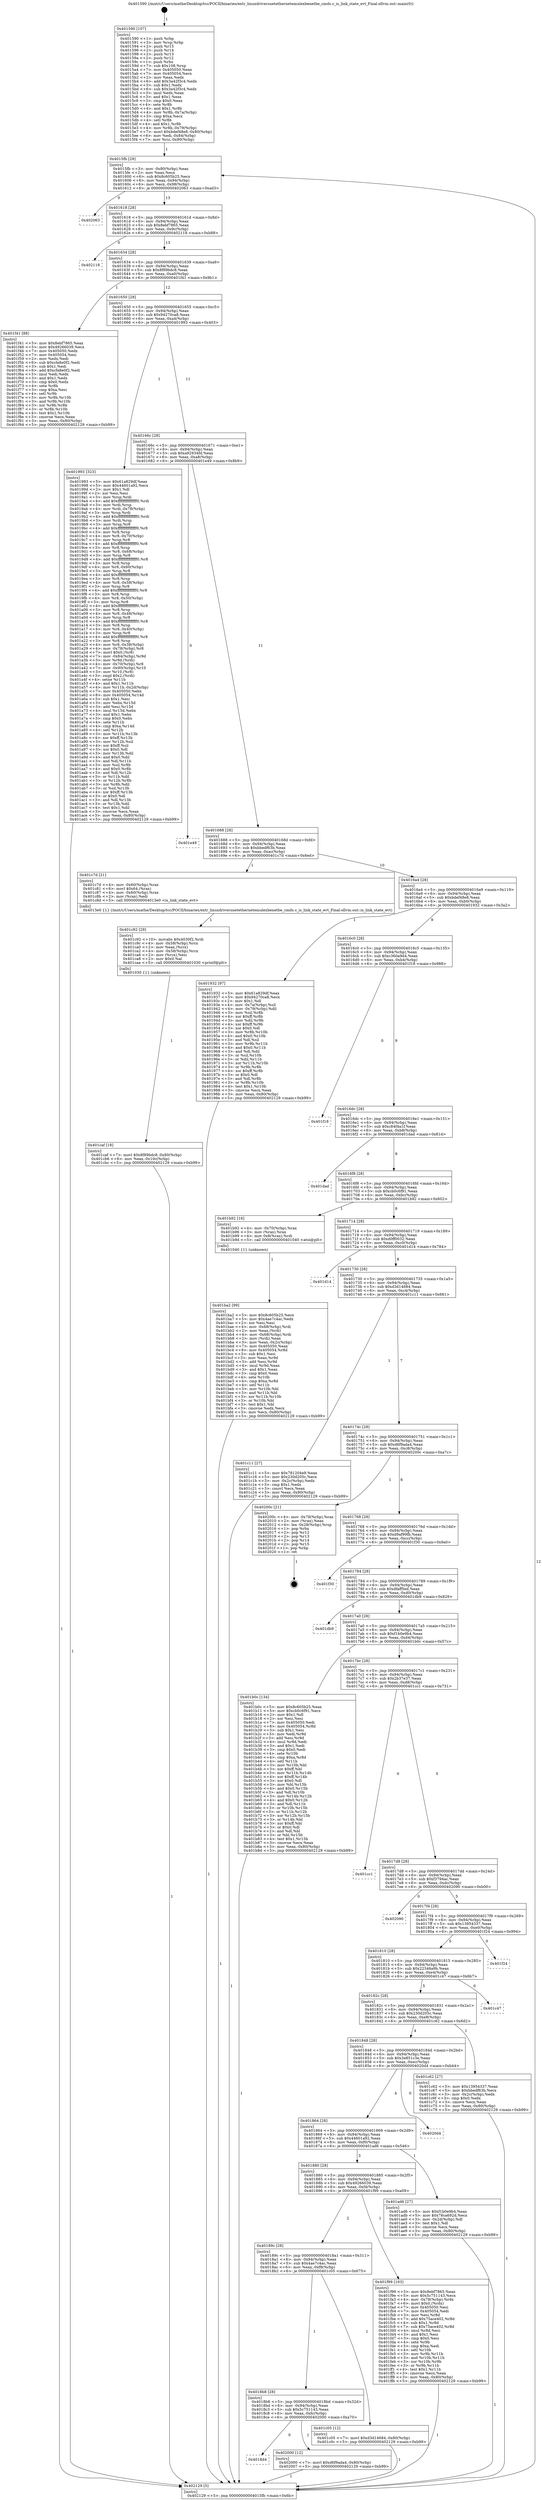 digraph "0x401590" {
  label = "0x401590 (/mnt/c/Users/mathe/Desktop/tcc/POCII/binaries/extr_linuxdriversnetethernetemulexbenetbe_cmds.c_is_link_state_evt_Final-ollvm.out::main(0))"
  labelloc = "t"
  node[shape=record]

  Entry [label="",width=0.3,height=0.3,shape=circle,fillcolor=black,style=filled]
  "0x4015fb" [label="{
     0x4015fb [29]\l
     | [instrs]\l
     &nbsp;&nbsp;0x4015fb \<+3\>: mov -0x80(%rbp),%eax\l
     &nbsp;&nbsp;0x4015fe \<+2\>: mov %eax,%ecx\l
     &nbsp;&nbsp;0x401600 \<+6\>: sub $0x8c605b25,%ecx\l
     &nbsp;&nbsp;0x401606 \<+6\>: mov %eax,-0x94(%rbp)\l
     &nbsp;&nbsp;0x40160c \<+6\>: mov %ecx,-0x98(%rbp)\l
     &nbsp;&nbsp;0x401612 \<+6\>: je 0000000000402063 \<main+0xad3\>\l
  }"]
  "0x402063" [label="{
     0x402063\l
  }", style=dashed]
  "0x401618" [label="{
     0x401618 [28]\l
     | [instrs]\l
     &nbsp;&nbsp;0x401618 \<+5\>: jmp 000000000040161d \<main+0x8d\>\l
     &nbsp;&nbsp;0x40161d \<+6\>: mov -0x94(%rbp),%eax\l
     &nbsp;&nbsp;0x401623 \<+5\>: sub $0x8ebf7865,%eax\l
     &nbsp;&nbsp;0x401628 \<+6\>: mov %eax,-0x9c(%rbp)\l
     &nbsp;&nbsp;0x40162e \<+6\>: je 0000000000402118 \<main+0xb88\>\l
  }"]
  Exit [label="",width=0.3,height=0.3,shape=circle,fillcolor=black,style=filled,peripheries=2]
  "0x402118" [label="{
     0x402118\l
  }", style=dashed]
  "0x401634" [label="{
     0x401634 [28]\l
     | [instrs]\l
     &nbsp;&nbsp;0x401634 \<+5\>: jmp 0000000000401639 \<main+0xa9\>\l
     &nbsp;&nbsp;0x401639 \<+6\>: mov -0x94(%rbp),%eax\l
     &nbsp;&nbsp;0x40163f \<+5\>: sub $0x8f89bdc8,%eax\l
     &nbsp;&nbsp;0x401644 \<+6\>: mov %eax,-0xa0(%rbp)\l
     &nbsp;&nbsp;0x40164a \<+6\>: je 0000000000401f41 \<main+0x9b1\>\l
  }"]
  "0x4018d4" [label="{
     0x4018d4\l
  }", style=dashed]
  "0x401f41" [label="{
     0x401f41 [88]\l
     | [instrs]\l
     &nbsp;&nbsp;0x401f41 \<+5\>: mov $0x8ebf7865,%eax\l
     &nbsp;&nbsp;0x401f46 \<+5\>: mov $0x49266039,%ecx\l
     &nbsp;&nbsp;0x401f4b \<+7\>: mov 0x405050,%edx\l
     &nbsp;&nbsp;0x401f52 \<+7\>: mov 0x405054,%esi\l
     &nbsp;&nbsp;0x401f59 \<+2\>: mov %edx,%edi\l
     &nbsp;&nbsp;0x401f5b \<+6\>: sub $0xcfa8e0f2,%edi\l
     &nbsp;&nbsp;0x401f61 \<+3\>: sub $0x1,%edi\l
     &nbsp;&nbsp;0x401f64 \<+6\>: add $0xcfa8e0f2,%edi\l
     &nbsp;&nbsp;0x401f6a \<+3\>: imul %edi,%edx\l
     &nbsp;&nbsp;0x401f6d \<+3\>: and $0x1,%edx\l
     &nbsp;&nbsp;0x401f70 \<+3\>: cmp $0x0,%edx\l
     &nbsp;&nbsp;0x401f73 \<+4\>: sete %r8b\l
     &nbsp;&nbsp;0x401f77 \<+3\>: cmp $0xa,%esi\l
     &nbsp;&nbsp;0x401f7a \<+4\>: setl %r9b\l
     &nbsp;&nbsp;0x401f7e \<+3\>: mov %r8b,%r10b\l
     &nbsp;&nbsp;0x401f81 \<+3\>: and %r9b,%r10b\l
     &nbsp;&nbsp;0x401f84 \<+3\>: xor %r9b,%r8b\l
     &nbsp;&nbsp;0x401f87 \<+3\>: or %r8b,%r10b\l
     &nbsp;&nbsp;0x401f8a \<+4\>: test $0x1,%r10b\l
     &nbsp;&nbsp;0x401f8e \<+3\>: cmovne %ecx,%eax\l
     &nbsp;&nbsp;0x401f91 \<+3\>: mov %eax,-0x80(%rbp)\l
     &nbsp;&nbsp;0x401f94 \<+5\>: jmp 0000000000402129 \<main+0xb99\>\l
  }"]
  "0x401650" [label="{
     0x401650 [28]\l
     | [instrs]\l
     &nbsp;&nbsp;0x401650 \<+5\>: jmp 0000000000401655 \<main+0xc5\>\l
     &nbsp;&nbsp;0x401655 \<+6\>: mov -0x94(%rbp),%eax\l
     &nbsp;&nbsp;0x40165b \<+5\>: sub $0x94270ca8,%eax\l
     &nbsp;&nbsp;0x401660 \<+6\>: mov %eax,-0xa4(%rbp)\l
     &nbsp;&nbsp;0x401666 \<+6\>: je 0000000000401993 \<main+0x403\>\l
  }"]
  "0x402000" [label="{
     0x402000 [12]\l
     | [instrs]\l
     &nbsp;&nbsp;0x402000 \<+7\>: movl $0xd6f9ada4,-0x80(%rbp)\l
     &nbsp;&nbsp;0x402007 \<+5\>: jmp 0000000000402129 \<main+0xb99\>\l
  }"]
  "0x401993" [label="{
     0x401993 [323]\l
     | [instrs]\l
     &nbsp;&nbsp;0x401993 \<+5\>: mov $0x61a829df,%eax\l
     &nbsp;&nbsp;0x401998 \<+5\>: mov $0x44601a92,%ecx\l
     &nbsp;&nbsp;0x40199d \<+2\>: mov $0x1,%dl\l
     &nbsp;&nbsp;0x40199f \<+2\>: xor %esi,%esi\l
     &nbsp;&nbsp;0x4019a1 \<+3\>: mov %rsp,%rdi\l
     &nbsp;&nbsp;0x4019a4 \<+4\>: add $0xfffffffffffffff0,%rdi\l
     &nbsp;&nbsp;0x4019a8 \<+3\>: mov %rdi,%rsp\l
     &nbsp;&nbsp;0x4019ab \<+4\>: mov %rdi,-0x78(%rbp)\l
     &nbsp;&nbsp;0x4019af \<+3\>: mov %rsp,%rdi\l
     &nbsp;&nbsp;0x4019b2 \<+4\>: add $0xfffffffffffffff0,%rdi\l
     &nbsp;&nbsp;0x4019b6 \<+3\>: mov %rdi,%rsp\l
     &nbsp;&nbsp;0x4019b9 \<+3\>: mov %rsp,%r8\l
     &nbsp;&nbsp;0x4019bc \<+4\>: add $0xfffffffffffffff0,%r8\l
     &nbsp;&nbsp;0x4019c0 \<+3\>: mov %r8,%rsp\l
     &nbsp;&nbsp;0x4019c3 \<+4\>: mov %r8,-0x70(%rbp)\l
     &nbsp;&nbsp;0x4019c7 \<+3\>: mov %rsp,%r8\l
     &nbsp;&nbsp;0x4019ca \<+4\>: add $0xfffffffffffffff0,%r8\l
     &nbsp;&nbsp;0x4019ce \<+3\>: mov %r8,%rsp\l
     &nbsp;&nbsp;0x4019d1 \<+4\>: mov %r8,-0x68(%rbp)\l
     &nbsp;&nbsp;0x4019d5 \<+3\>: mov %rsp,%r8\l
     &nbsp;&nbsp;0x4019d8 \<+4\>: add $0xfffffffffffffff0,%r8\l
     &nbsp;&nbsp;0x4019dc \<+3\>: mov %r8,%rsp\l
     &nbsp;&nbsp;0x4019df \<+4\>: mov %r8,-0x60(%rbp)\l
     &nbsp;&nbsp;0x4019e3 \<+3\>: mov %rsp,%r8\l
     &nbsp;&nbsp;0x4019e6 \<+4\>: add $0xfffffffffffffff0,%r8\l
     &nbsp;&nbsp;0x4019ea \<+3\>: mov %r8,%rsp\l
     &nbsp;&nbsp;0x4019ed \<+4\>: mov %r8,-0x58(%rbp)\l
     &nbsp;&nbsp;0x4019f1 \<+3\>: mov %rsp,%r8\l
     &nbsp;&nbsp;0x4019f4 \<+4\>: add $0xfffffffffffffff0,%r8\l
     &nbsp;&nbsp;0x4019f8 \<+3\>: mov %r8,%rsp\l
     &nbsp;&nbsp;0x4019fb \<+4\>: mov %r8,-0x50(%rbp)\l
     &nbsp;&nbsp;0x4019ff \<+3\>: mov %rsp,%r8\l
     &nbsp;&nbsp;0x401a02 \<+4\>: add $0xfffffffffffffff0,%r8\l
     &nbsp;&nbsp;0x401a06 \<+3\>: mov %r8,%rsp\l
     &nbsp;&nbsp;0x401a09 \<+4\>: mov %r8,-0x48(%rbp)\l
     &nbsp;&nbsp;0x401a0d \<+3\>: mov %rsp,%r8\l
     &nbsp;&nbsp;0x401a10 \<+4\>: add $0xfffffffffffffff0,%r8\l
     &nbsp;&nbsp;0x401a14 \<+3\>: mov %r8,%rsp\l
     &nbsp;&nbsp;0x401a17 \<+4\>: mov %r8,-0x40(%rbp)\l
     &nbsp;&nbsp;0x401a1b \<+3\>: mov %rsp,%r8\l
     &nbsp;&nbsp;0x401a1e \<+4\>: add $0xfffffffffffffff0,%r8\l
     &nbsp;&nbsp;0x401a22 \<+3\>: mov %r8,%rsp\l
     &nbsp;&nbsp;0x401a25 \<+4\>: mov %r8,-0x38(%rbp)\l
     &nbsp;&nbsp;0x401a29 \<+4\>: mov -0x78(%rbp),%r8\l
     &nbsp;&nbsp;0x401a2d \<+7\>: movl $0x0,(%r8)\l
     &nbsp;&nbsp;0x401a34 \<+7\>: mov -0x84(%rbp),%r9d\l
     &nbsp;&nbsp;0x401a3b \<+3\>: mov %r9d,(%rdi)\l
     &nbsp;&nbsp;0x401a3e \<+4\>: mov -0x70(%rbp),%r8\l
     &nbsp;&nbsp;0x401a42 \<+7\>: mov -0x90(%rbp),%r10\l
     &nbsp;&nbsp;0x401a49 \<+3\>: mov %r10,(%r8)\l
     &nbsp;&nbsp;0x401a4c \<+3\>: cmpl $0x2,(%rdi)\l
     &nbsp;&nbsp;0x401a4f \<+4\>: setne %r11b\l
     &nbsp;&nbsp;0x401a53 \<+4\>: and $0x1,%r11b\l
     &nbsp;&nbsp;0x401a57 \<+4\>: mov %r11b,-0x2d(%rbp)\l
     &nbsp;&nbsp;0x401a5b \<+7\>: mov 0x405050,%ebx\l
     &nbsp;&nbsp;0x401a62 \<+8\>: mov 0x405054,%r14d\l
     &nbsp;&nbsp;0x401a6a \<+3\>: sub $0x1,%esi\l
     &nbsp;&nbsp;0x401a6d \<+3\>: mov %ebx,%r15d\l
     &nbsp;&nbsp;0x401a70 \<+3\>: add %esi,%r15d\l
     &nbsp;&nbsp;0x401a73 \<+4\>: imul %r15d,%ebx\l
     &nbsp;&nbsp;0x401a77 \<+3\>: and $0x1,%ebx\l
     &nbsp;&nbsp;0x401a7a \<+3\>: cmp $0x0,%ebx\l
     &nbsp;&nbsp;0x401a7d \<+4\>: sete %r11b\l
     &nbsp;&nbsp;0x401a81 \<+4\>: cmp $0xa,%r14d\l
     &nbsp;&nbsp;0x401a85 \<+4\>: setl %r12b\l
     &nbsp;&nbsp;0x401a89 \<+3\>: mov %r11b,%r13b\l
     &nbsp;&nbsp;0x401a8c \<+4\>: xor $0xff,%r13b\l
     &nbsp;&nbsp;0x401a90 \<+3\>: mov %r12b,%sil\l
     &nbsp;&nbsp;0x401a93 \<+4\>: xor $0xff,%sil\l
     &nbsp;&nbsp;0x401a97 \<+3\>: xor $0x0,%dl\l
     &nbsp;&nbsp;0x401a9a \<+3\>: mov %r13b,%dil\l
     &nbsp;&nbsp;0x401a9d \<+4\>: and $0x0,%dil\l
     &nbsp;&nbsp;0x401aa1 \<+3\>: and %dl,%r11b\l
     &nbsp;&nbsp;0x401aa4 \<+3\>: mov %sil,%r8b\l
     &nbsp;&nbsp;0x401aa7 \<+4\>: and $0x0,%r8b\l
     &nbsp;&nbsp;0x401aab \<+3\>: and %dl,%r12b\l
     &nbsp;&nbsp;0x401aae \<+3\>: or %r11b,%dil\l
     &nbsp;&nbsp;0x401ab1 \<+3\>: or %r12b,%r8b\l
     &nbsp;&nbsp;0x401ab4 \<+3\>: xor %r8b,%dil\l
     &nbsp;&nbsp;0x401ab7 \<+3\>: or %sil,%r13b\l
     &nbsp;&nbsp;0x401aba \<+4\>: xor $0xff,%r13b\l
     &nbsp;&nbsp;0x401abe \<+3\>: or $0x0,%dl\l
     &nbsp;&nbsp;0x401ac1 \<+3\>: and %dl,%r13b\l
     &nbsp;&nbsp;0x401ac4 \<+3\>: or %r13b,%dil\l
     &nbsp;&nbsp;0x401ac7 \<+4\>: test $0x1,%dil\l
     &nbsp;&nbsp;0x401acb \<+3\>: cmovne %ecx,%eax\l
     &nbsp;&nbsp;0x401ace \<+3\>: mov %eax,-0x80(%rbp)\l
     &nbsp;&nbsp;0x401ad1 \<+5\>: jmp 0000000000402129 \<main+0xb99\>\l
  }"]
  "0x40166c" [label="{
     0x40166c [28]\l
     | [instrs]\l
     &nbsp;&nbsp;0x40166c \<+5\>: jmp 0000000000401671 \<main+0xe1\>\l
     &nbsp;&nbsp;0x401671 \<+6\>: mov -0x94(%rbp),%eax\l
     &nbsp;&nbsp;0x401677 \<+5\>: sub $0xa92934fd,%eax\l
     &nbsp;&nbsp;0x40167c \<+6\>: mov %eax,-0xa8(%rbp)\l
     &nbsp;&nbsp;0x401682 \<+6\>: je 0000000000401e49 \<main+0x8b9\>\l
  }"]
  "0x401caf" [label="{
     0x401caf [18]\l
     | [instrs]\l
     &nbsp;&nbsp;0x401caf \<+7\>: movl $0x8f89bdc8,-0x80(%rbp)\l
     &nbsp;&nbsp;0x401cb6 \<+6\>: mov %eax,-0x10c(%rbp)\l
     &nbsp;&nbsp;0x401cbc \<+5\>: jmp 0000000000402129 \<main+0xb99\>\l
  }"]
  "0x401e49" [label="{
     0x401e49\l
  }", style=dashed]
  "0x401688" [label="{
     0x401688 [28]\l
     | [instrs]\l
     &nbsp;&nbsp;0x401688 \<+5\>: jmp 000000000040168d \<main+0xfd\>\l
     &nbsp;&nbsp;0x40168d \<+6\>: mov -0x94(%rbp),%eax\l
     &nbsp;&nbsp;0x401693 \<+5\>: sub $0xbbedf63b,%eax\l
     &nbsp;&nbsp;0x401698 \<+6\>: mov %eax,-0xac(%rbp)\l
     &nbsp;&nbsp;0x40169e \<+6\>: je 0000000000401c7d \<main+0x6ed\>\l
  }"]
  "0x401c92" [label="{
     0x401c92 [29]\l
     | [instrs]\l
     &nbsp;&nbsp;0x401c92 \<+10\>: movabs $0x4030f2,%rdi\l
     &nbsp;&nbsp;0x401c9c \<+4\>: mov -0x58(%rbp),%rcx\l
     &nbsp;&nbsp;0x401ca0 \<+2\>: mov %eax,(%rcx)\l
     &nbsp;&nbsp;0x401ca2 \<+4\>: mov -0x58(%rbp),%rcx\l
     &nbsp;&nbsp;0x401ca6 \<+2\>: mov (%rcx),%esi\l
     &nbsp;&nbsp;0x401ca8 \<+2\>: mov $0x0,%al\l
     &nbsp;&nbsp;0x401caa \<+5\>: call 0000000000401030 \<printf@plt\>\l
     | [calls]\l
     &nbsp;&nbsp;0x401030 \{1\} (unknown)\l
  }"]
  "0x401c7d" [label="{
     0x401c7d [21]\l
     | [instrs]\l
     &nbsp;&nbsp;0x401c7d \<+4\>: mov -0x60(%rbp),%rax\l
     &nbsp;&nbsp;0x401c81 \<+6\>: movl $0x64,(%rax)\l
     &nbsp;&nbsp;0x401c87 \<+4\>: mov -0x60(%rbp),%rax\l
     &nbsp;&nbsp;0x401c8b \<+2\>: mov (%rax),%edi\l
     &nbsp;&nbsp;0x401c8d \<+5\>: call 00000000004013e0 \<is_link_state_evt\>\l
     | [calls]\l
     &nbsp;&nbsp;0x4013e0 \{1\} (/mnt/c/Users/mathe/Desktop/tcc/POCII/binaries/extr_linuxdriversnetethernetemulexbenetbe_cmds.c_is_link_state_evt_Final-ollvm.out::is_link_state_evt)\l
  }"]
  "0x4016a4" [label="{
     0x4016a4 [28]\l
     | [instrs]\l
     &nbsp;&nbsp;0x4016a4 \<+5\>: jmp 00000000004016a9 \<main+0x119\>\l
     &nbsp;&nbsp;0x4016a9 \<+6\>: mov -0x94(%rbp),%eax\l
     &nbsp;&nbsp;0x4016af \<+5\>: sub $0xbdef48e8,%eax\l
     &nbsp;&nbsp;0x4016b4 \<+6\>: mov %eax,-0xb0(%rbp)\l
     &nbsp;&nbsp;0x4016ba \<+6\>: je 0000000000401932 \<main+0x3a2\>\l
  }"]
  "0x4018b8" [label="{
     0x4018b8 [28]\l
     | [instrs]\l
     &nbsp;&nbsp;0x4018b8 \<+5\>: jmp 00000000004018bd \<main+0x32d\>\l
     &nbsp;&nbsp;0x4018bd \<+6\>: mov -0x94(%rbp),%eax\l
     &nbsp;&nbsp;0x4018c3 \<+5\>: sub $0x5c751143,%eax\l
     &nbsp;&nbsp;0x4018c8 \<+6\>: mov %eax,-0xfc(%rbp)\l
     &nbsp;&nbsp;0x4018ce \<+6\>: je 0000000000402000 \<main+0xa70\>\l
  }"]
  "0x401932" [label="{
     0x401932 [97]\l
     | [instrs]\l
     &nbsp;&nbsp;0x401932 \<+5\>: mov $0x61a829df,%eax\l
     &nbsp;&nbsp;0x401937 \<+5\>: mov $0x94270ca8,%ecx\l
     &nbsp;&nbsp;0x40193c \<+2\>: mov $0x1,%dl\l
     &nbsp;&nbsp;0x40193e \<+4\>: mov -0x7a(%rbp),%sil\l
     &nbsp;&nbsp;0x401942 \<+4\>: mov -0x79(%rbp),%dil\l
     &nbsp;&nbsp;0x401946 \<+3\>: mov %sil,%r8b\l
     &nbsp;&nbsp;0x401949 \<+4\>: xor $0xff,%r8b\l
     &nbsp;&nbsp;0x40194d \<+3\>: mov %dil,%r9b\l
     &nbsp;&nbsp;0x401950 \<+4\>: xor $0xff,%r9b\l
     &nbsp;&nbsp;0x401954 \<+3\>: xor $0x0,%dl\l
     &nbsp;&nbsp;0x401957 \<+3\>: mov %r8b,%r10b\l
     &nbsp;&nbsp;0x40195a \<+4\>: and $0x0,%r10b\l
     &nbsp;&nbsp;0x40195e \<+3\>: and %dl,%sil\l
     &nbsp;&nbsp;0x401961 \<+3\>: mov %r9b,%r11b\l
     &nbsp;&nbsp;0x401964 \<+4\>: and $0x0,%r11b\l
     &nbsp;&nbsp;0x401968 \<+3\>: and %dl,%dil\l
     &nbsp;&nbsp;0x40196b \<+3\>: or %sil,%r10b\l
     &nbsp;&nbsp;0x40196e \<+3\>: or %dil,%r11b\l
     &nbsp;&nbsp;0x401971 \<+3\>: xor %r11b,%r10b\l
     &nbsp;&nbsp;0x401974 \<+3\>: or %r9b,%r8b\l
     &nbsp;&nbsp;0x401977 \<+4\>: xor $0xff,%r8b\l
     &nbsp;&nbsp;0x40197b \<+3\>: or $0x0,%dl\l
     &nbsp;&nbsp;0x40197e \<+3\>: and %dl,%r8b\l
     &nbsp;&nbsp;0x401981 \<+3\>: or %r8b,%r10b\l
     &nbsp;&nbsp;0x401984 \<+4\>: test $0x1,%r10b\l
     &nbsp;&nbsp;0x401988 \<+3\>: cmovne %ecx,%eax\l
     &nbsp;&nbsp;0x40198b \<+3\>: mov %eax,-0x80(%rbp)\l
     &nbsp;&nbsp;0x40198e \<+5\>: jmp 0000000000402129 \<main+0xb99\>\l
  }"]
  "0x4016c0" [label="{
     0x4016c0 [28]\l
     | [instrs]\l
     &nbsp;&nbsp;0x4016c0 \<+5\>: jmp 00000000004016c5 \<main+0x135\>\l
     &nbsp;&nbsp;0x4016c5 \<+6\>: mov -0x94(%rbp),%eax\l
     &nbsp;&nbsp;0x4016cb \<+5\>: sub $0xc360a9d4,%eax\l
     &nbsp;&nbsp;0x4016d0 \<+6\>: mov %eax,-0xb4(%rbp)\l
     &nbsp;&nbsp;0x4016d6 \<+6\>: je 0000000000401f18 \<main+0x988\>\l
  }"]
  "0x402129" [label="{
     0x402129 [5]\l
     | [instrs]\l
     &nbsp;&nbsp;0x402129 \<+5\>: jmp 00000000004015fb \<main+0x6b\>\l
  }"]
  "0x401590" [label="{
     0x401590 [107]\l
     | [instrs]\l
     &nbsp;&nbsp;0x401590 \<+1\>: push %rbp\l
     &nbsp;&nbsp;0x401591 \<+3\>: mov %rsp,%rbp\l
     &nbsp;&nbsp;0x401594 \<+2\>: push %r15\l
     &nbsp;&nbsp;0x401596 \<+2\>: push %r14\l
     &nbsp;&nbsp;0x401598 \<+2\>: push %r13\l
     &nbsp;&nbsp;0x40159a \<+2\>: push %r12\l
     &nbsp;&nbsp;0x40159c \<+1\>: push %rbx\l
     &nbsp;&nbsp;0x40159d \<+7\>: sub $0x108,%rsp\l
     &nbsp;&nbsp;0x4015a4 \<+7\>: mov 0x405050,%eax\l
     &nbsp;&nbsp;0x4015ab \<+7\>: mov 0x405054,%ecx\l
     &nbsp;&nbsp;0x4015b2 \<+2\>: mov %eax,%edx\l
     &nbsp;&nbsp;0x4015b4 \<+6\>: add $0x3a42f3c4,%edx\l
     &nbsp;&nbsp;0x4015ba \<+3\>: sub $0x1,%edx\l
     &nbsp;&nbsp;0x4015bd \<+6\>: sub $0x3a42f3c4,%edx\l
     &nbsp;&nbsp;0x4015c3 \<+3\>: imul %edx,%eax\l
     &nbsp;&nbsp;0x4015c6 \<+3\>: and $0x1,%eax\l
     &nbsp;&nbsp;0x4015c9 \<+3\>: cmp $0x0,%eax\l
     &nbsp;&nbsp;0x4015cc \<+4\>: sete %r8b\l
     &nbsp;&nbsp;0x4015d0 \<+4\>: and $0x1,%r8b\l
     &nbsp;&nbsp;0x4015d4 \<+4\>: mov %r8b,-0x7a(%rbp)\l
     &nbsp;&nbsp;0x4015d8 \<+3\>: cmp $0xa,%ecx\l
     &nbsp;&nbsp;0x4015db \<+4\>: setl %r8b\l
     &nbsp;&nbsp;0x4015df \<+4\>: and $0x1,%r8b\l
     &nbsp;&nbsp;0x4015e3 \<+4\>: mov %r8b,-0x79(%rbp)\l
     &nbsp;&nbsp;0x4015e7 \<+7\>: movl $0xbdef48e8,-0x80(%rbp)\l
     &nbsp;&nbsp;0x4015ee \<+6\>: mov %edi,-0x84(%rbp)\l
     &nbsp;&nbsp;0x4015f4 \<+7\>: mov %rsi,-0x90(%rbp)\l
  }"]
  "0x401c05" [label="{
     0x401c05 [12]\l
     | [instrs]\l
     &nbsp;&nbsp;0x401c05 \<+7\>: movl $0xd3d14684,-0x80(%rbp)\l
     &nbsp;&nbsp;0x401c0c \<+5\>: jmp 0000000000402129 \<main+0xb99\>\l
  }"]
  "0x40189c" [label="{
     0x40189c [28]\l
     | [instrs]\l
     &nbsp;&nbsp;0x40189c \<+5\>: jmp 00000000004018a1 \<main+0x311\>\l
     &nbsp;&nbsp;0x4018a1 \<+6\>: mov -0x94(%rbp),%eax\l
     &nbsp;&nbsp;0x4018a7 \<+5\>: sub $0x4ae7c4ac,%eax\l
     &nbsp;&nbsp;0x4018ac \<+6\>: mov %eax,-0xf8(%rbp)\l
     &nbsp;&nbsp;0x4018b2 \<+6\>: je 0000000000401c05 \<main+0x675\>\l
  }"]
  "0x401f18" [label="{
     0x401f18\l
  }", style=dashed]
  "0x4016dc" [label="{
     0x4016dc [28]\l
     | [instrs]\l
     &nbsp;&nbsp;0x4016dc \<+5\>: jmp 00000000004016e1 \<main+0x151\>\l
     &nbsp;&nbsp;0x4016e1 \<+6\>: mov -0x94(%rbp),%eax\l
     &nbsp;&nbsp;0x4016e7 \<+5\>: sub $0xc84f4a1f,%eax\l
     &nbsp;&nbsp;0x4016ec \<+6\>: mov %eax,-0xb8(%rbp)\l
     &nbsp;&nbsp;0x4016f2 \<+6\>: je 0000000000401dad \<main+0x81d\>\l
  }"]
  "0x401f99" [label="{
     0x401f99 [103]\l
     | [instrs]\l
     &nbsp;&nbsp;0x401f99 \<+5\>: mov $0x8ebf7865,%eax\l
     &nbsp;&nbsp;0x401f9e \<+5\>: mov $0x5c751143,%ecx\l
     &nbsp;&nbsp;0x401fa3 \<+4\>: mov -0x78(%rbp),%rdx\l
     &nbsp;&nbsp;0x401fa7 \<+6\>: movl $0x0,(%rdx)\l
     &nbsp;&nbsp;0x401fad \<+7\>: mov 0x405050,%esi\l
     &nbsp;&nbsp;0x401fb4 \<+7\>: mov 0x405054,%edi\l
     &nbsp;&nbsp;0x401fbb \<+3\>: mov %esi,%r8d\l
     &nbsp;&nbsp;0x401fbe \<+7\>: add $0x75ace402,%r8d\l
     &nbsp;&nbsp;0x401fc5 \<+4\>: sub $0x1,%r8d\l
     &nbsp;&nbsp;0x401fc9 \<+7\>: sub $0x75ace402,%r8d\l
     &nbsp;&nbsp;0x401fd0 \<+4\>: imul %r8d,%esi\l
     &nbsp;&nbsp;0x401fd4 \<+3\>: and $0x1,%esi\l
     &nbsp;&nbsp;0x401fd7 \<+3\>: cmp $0x0,%esi\l
     &nbsp;&nbsp;0x401fda \<+4\>: sete %r9b\l
     &nbsp;&nbsp;0x401fde \<+3\>: cmp $0xa,%edi\l
     &nbsp;&nbsp;0x401fe1 \<+4\>: setl %r10b\l
     &nbsp;&nbsp;0x401fe5 \<+3\>: mov %r9b,%r11b\l
     &nbsp;&nbsp;0x401fe8 \<+3\>: and %r10b,%r11b\l
     &nbsp;&nbsp;0x401feb \<+3\>: xor %r10b,%r9b\l
     &nbsp;&nbsp;0x401fee \<+3\>: or %r9b,%r11b\l
     &nbsp;&nbsp;0x401ff1 \<+4\>: test $0x1,%r11b\l
     &nbsp;&nbsp;0x401ff5 \<+3\>: cmovne %ecx,%eax\l
     &nbsp;&nbsp;0x401ff8 \<+3\>: mov %eax,-0x80(%rbp)\l
     &nbsp;&nbsp;0x401ffb \<+5\>: jmp 0000000000402129 \<main+0xb99\>\l
  }"]
  "0x401dad" [label="{
     0x401dad\l
  }", style=dashed]
  "0x4016f8" [label="{
     0x4016f8 [28]\l
     | [instrs]\l
     &nbsp;&nbsp;0x4016f8 \<+5\>: jmp 00000000004016fd \<main+0x16d\>\l
     &nbsp;&nbsp;0x4016fd \<+6\>: mov -0x94(%rbp),%eax\l
     &nbsp;&nbsp;0x401703 \<+5\>: sub $0xcb0c6f91,%eax\l
     &nbsp;&nbsp;0x401708 \<+6\>: mov %eax,-0xbc(%rbp)\l
     &nbsp;&nbsp;0x40170e \<+6\>: je 0000000000401b92 \<main+0x602\>\l
  }"]
  "0x401ba2" [label="{
     0x401ba2 [99]\l
     | [instrs]\l
     &nbsp;&nbsp;0x401ba2 \<+5\>: mov $0x8c605b25,%ecx\l
     &nbsp;&nbsp;0x401ba7 \<+5\>: mov $0x4ae7c4ac,%edx\l
     &nbsp;&nbsp;0x401bac \<+2\>: xor %esi,%esi\l
     &nbsp;&nbsp;0x401bae \<+4\>: mov -0x68(%rbp),%rdi\l
     &nbsp;&nbsp;0x401bb2 \<+2\>: mov %eax,(%rdi)\l
     &nbsp;&nbsp;0x401bb4 \<+4\>: mov -0x68(%rbp),%rdi\l
     &nbsp;&nbsp;0x401bb8 \<+2\>: mov (%rdi),%eax\l
     &nbsp;&nbsp;0x401bba \<+3\>: mov %eax,-0x2c(%rbp)\l
     &nbsp;&nbsp;0x401bbd \<+7\>: mov 0x405050,%eax\l
     &nbsp;&nbsp;0x401bc4 \<+8\>: mov 0x405054,%r8d\l
     &nbsp;&nbsp;0x401bcc \<+3\>: sub $0x1,%esi\l
     &nbsp;&nbsp;0x401bcf \<+3\>: mov %eax,%r9d\l
     &nbsp;&nbsp;0x401bd2 \<+3\>: add %esi,%r9d\l
     &nbsp;&nbsp;0x401bd5 \<+4\>: imul %r9d,%eax\l
     &nbsp;&nbsp;0x401bd9 \<+3\>: and $0x1,%eax\l
     &nbsp;&nbsp;0x401bdc \<+3\>: cmp $0x0,%eax\l
     &nbsp;&nbsp;0x401bdf \<+4\>: sete %r10b\l
     &nbsp;&nbsp;0x401be3 \<+4\>: cmp $0xa,%r8d\l
     &nbsp;&nbsp;0x401be7 \<+4\>: setl %r11b\l
     &nbsp;&nbsp;0x401beb \<+3\>: mov %r10b,%bl\l
     &nbsp;&nbsp;0x401bee \<+3\>: and %r11b,%bl\l
     &nbsp;&nbsp;0x401bf1 \<+3\>: xor %r11b,%r10b\l
     &nbsp;&nbsp;0x401bf4 \<+3\>: or %r10b,%bl\l
     &nbsp;&nbsp;0x401bf7 \<+3\>: test $0x1,%bl\l
     &nbsp;&nbsp;0x401bfa \<+3\>: cmovne %edx,%ecx\l
     &nbsp;&nbsp;0x401bfd \<+3\>: mov %ecx,-0x80(%rbp)\l
     &nbsp;&nbsp;0x401c00 \<+5\>: jmp 0000000000402129 \<main+0xb99\>\l
  }"]
  "0x401b92" [label="{
     0x401b92 [16]\l
     | [instrs]\l
     &nbsp;&nbsp;0x401b92 \<+4\>: mov -0x70(%rbp),%rax\l
     &nbsp;&nbsp;0x401b96 \<+3\>: mov (%rax),%rax\l
     &nbsp;&nbsp;0x401b99 \<+4\>: mov 0x8(%rax),%rdi\l
     &nbsp;&nbsp;0x401b9d \<+5\>: call 0000000000401040 \<atoi@plt\>\l
     | [calls]\l
     &nbsp;&nbsp;0x401040 \{1\} (unknown)\l
  }"]
  "0x401714" [label="{
     0x401714 [28]\l
     | [instrs]\l
     &nbsp;&nbsp;0x401714 \<+5\>: jmp 0000000000401719 \<main+0x189\>\l
     &nbsp;&nbsp;0x401719 \<+6\>: mov -0x94(%rbp),%eax\l
     &nbsp;&nbsp;0x40171f \<+5\>: sub $0xd0ff0032,%eax\l
     &nbsp;&nbsp;0x401724 \<+6\>: mov %eax,-0xc0(%rbp)\l
     &nbsp;&nbsp;0x40172a \<+6\>: je 0000000000401d14 \<main+0x784\>\l
  }"]
  "0x401880" [label="{
     0x401880 [28]\l
     | [instrs]\l
     &nbsp;&nbsp;0x401880 \<+5\>: jmp 0000000000401885 \<main+0x2f5\>\l
     &nbsp;&nbsp;0x401885 \<+6\>: mov -0x94(%rbp),%eax\l
     &nbsp;&nbsp;0x40188b \<+5\>: sub $0x49266039,%eax\l
     &nbsp;&nbsp;0x401890 \<+6\>: mov %eax,-0xf4(%rbp)\l
     &nbsp;&nbsp;0x401896 \<+6\>: je 0000000000401f99 \<main+0xa09\>\l
  }"]
  "0x401d14" [label="{
     0x401d14\l
  }", style=dashed]
  "0x401730" [label="{
     0x401730 [28]\l
     | [instrs]\l
     &nbsp;&nbsp;0x401730 \<+5\>: jmp 0000000000401735 \<main+0x1a5\>\l
     &nbsp;&nbsp;0x401735 \<+6\>: mov -0x94(%rbp),%eax\l
     &nbsp;&nbsp;0x40173b \<+5\>: sub $0xd3d14684,%eax\l
     &nbsp;&nbsp;0x401740 \<+6\>: mov %eax,-0xc4(%rbp)\l
     &nbsp;&nbsp;0x401746 \<+6\>: je 0000000000401c11 \<main+0x681\>\l
  }"]
  "0x401ad6" [label="{
     0x401ad6 [27]\l
     | [instrs]\l
     &nbsp;&nbsp;0x401ad6 \<+5\>: mov $0xf1b0e9b4,%eax\l
     &nbsp;&nbsp;0x401adb \<+5\>: mov $0x78ca692d,%ecx\l
     &nbsp;&nbsp;0x401ae0 \<+3\>: mov -0x2d(%rbp),%dl\l
     &nbsp;&nbsp;0x401ae3 \<+3\>: test $0x1,%dl\l
     &nbsp;&nbsp;0x401ae6 \<+3\>: cmovne %ecx,%eax\l
     &nbsp;&nbsp;0x401ae9 \<+3\>: mov %eax,-0x80(%rbp)\l
     &nbsp;&nbsp;0x401aec \<+5\>: jmp 0000000000402129 \<main+0xb99\>\l
  }"]
  "0x401c11" [label="{
     0x401c11 [27]\l
     | [instrs]\l
     &nbsp;&nbsp;0x401c11 \<+5\>: mov $0x781204e9,%eax\l
     &nbsp;&nbsp;0x401c16 \<+5\>: mov $0x230d205c,%ecx\l
     &nbsp;&nbsp;0x401c1b \<+3\>: mov -0x2c(%rbp),%edx\l
     &nbsp;&nbsp;0x401c1e \<+3\>: cmp $0x1,%edx\l
     &nbsp;&nbsp;0x401c21 \<+3\>: cmovl %ecx,%eax\l
     &nbsp;&nbsp;0x401c24 \<+3\>: mov %eax,-0x80(%rbp)\l
     &nbsp;&nbsp;0x401c27 \<+5\>: jmp 0000000000402129 \<main+0xb99\>\l
  }"]
  "0x40174c" [label="{
     0x40174c [28]\l
     | [instrs]\l
     &nbsp;&nbsp;0x40174c \<+5\>: jmp 0000000000401751 \<main+0x1c1\>\l
     &nbsp;&nbsp;0x401751 \<+6\>: mov -0x94(%rbp),%eax\l
     &nbsp;&nbsp;0x401757 \<+5\>: sub $0xd6f9ada4,%eax\l
     &nbsp;&nbsp;0x40175c \<+6\>: mov %eax,-0xc8(%rbp)\l
     &nbsp;&nbsp;0x401762 \<+6\>: je 000000000040200c \<main+0xa7c\>\l
  }"]
  "0x401864" [label="{
     0x401864 [28]\l
     | [instrs]\l
     &nbsp;&nbsp;0x401864 \<+5\>: jmp 0000000000401869 \<main+0x2d9\>\l
     &nbsp;&nbsp;0x401869 \<+6\>: mov -0x94(%rbp),%eax\l
     &nbsp;&nbsp;0x40186f \<+5\>: sub $0x44601a92,%eax\l
     &nbsp;&nbsp;0x401874 \<+6\>: mov %eax,-0xf0(%rbp)\l
     &nbsp;&nbsp;0x40187a \<+6\>: je 0000000000401ad6 \<main+0x546\>\l
  }"]
  "0x40200c" [label="{
     0x40200c [21]\l
     | [instrs]\l
     &nbsp;&nbsp;0x40200c \<+4\>: mov -0x78(%rbp),%rax\l
     &nbsp;&nbsp;0x402010 \<+2\>: mov (%rax),%eax\l
     &nbsp;&nbsp;0x402012 \<+4\>: lea -0x28(%rbp),%rsp\l
     &nbsp;&nbsp;0x402016 \<+1\>: pop %rbx\l
     &nbsp;&nbsp;0x402017 \<+2\>: pop %r12\l
     &nbsp;&nbsp;0x402019 \<+2\>: pop %r13\l
     &nbsp;&nbsp;0x40201b \<+2\>: pop %r14\l
     &nbsp;&nbsp;0x40201d \<+2\>: pop %r15\l
     &nbsp;&nbsp;0x40201f \<+1\>: pop %rbp\l
     &nbsp;&nbsp;0x402020 \<+1\>: ret\l
  }"]
  "0x401768" [label="{
     0x401768 [28]\l
     | [instrs]\l
     &nbsp;&nbsp;0x401768 \<+5\>: jmp 000000000040176d \<main+0x1dd\>\l
     &nbsp;&nbsp;0x40176d \<+6\>: mov -0x94(%rbp),%eax\l
     &nbsp;&nbsp;0x401773 \<+5\>: sub $0xd9af99fb,%eax\l
     &nbsp;&nbsp;0x401778 \<+6\>: mov %eax,-0xcc(%rbp)\l
     &nbsp;&nbsp;0x40177e \<+6\>: je 0000000000401f30 \<main+0x9a0\>\l
  }"]
  "0x4020d4" [label="{
     0x4020d4\l
  }", style=dashed]
  "0x401f30" [label="{
     0x401f30\l
  }", style=dashed]
  "0x401784" [label="{
     0x401784 [28]\l
     | [instrs]\l
     &nbsp;&nbsp;0x401784 \<+5\>: jmp 0000000000401789 \<main+0x1f9\>\l
     &nbsp;&nbsp;0x401789 \<+6\>: mov -0x94(%rbp),%eax\l
     &nbsp;&nbsp;0x40178f \<+5\>: sub $0xdfaff5ed,%eax\l
     &nbsp;&nbsp;0x401794 \<+6\>: mov %eax,-0xd0(%rbp)\l
     &nbsp;&nbsp;0x40179a \<+6\>: je 0000000000401db9 \<main+0x829\>\l
  }"]
  "0x401848" [label="{
     0x401848 [28]\l
     | [instrs]\l
     &nbsp;&nbsp;0x401848 \<+5\>: jmp 000000000040184d \<main+0x2bd\>\l
     &nbsp;&nbsp;0x40184d \<+6\>: mov -0x94(%rbp),%eax\l
     &nbsp;&nbsp;0x401853 \<+5\>: sub $0x3e851c3e,%eax\l
     &nbsp;&nbsp;0x401858 \<+6\>: mov %eax,-0xec(%rbp)\l
     &nbsp;&nbsp;0x40185e \<+6\>: je 00000000004020d4 \<main+0xb44\>\l
  }"]
  "0x401db9" [label="{
     0x401db9\l
  }", style=dashed]
  "0x4017a0" [label="{
     0x4017a0 [28]\l
     | [instrs]\l
     &nbsp;&nbsp;0x4017a0 \<+5\>: jmp 00000000004017a5 \<main+0x215\>\l
     &nbsp;&nbsp;0x4017a5 \<+6\>: mov -0x94(%rbp),%eax\l
     &nbsp;&nbsp;0x4017ab \<+5\>: sub $0xf1b0e9b4,%eax\l
     &nbsp;&nbsp;0x4017b0 \<+6\>: mov %eax,-0xd4(%rbp)\l
     &nbsp;&nbsp;0x4017b6 \<+6\>: je 0000000000401b0c \<main+0x57c\>\l
  }"]
  "0x401c62" [label="{
     0x401c62 [27]\l
     | [instrs]\l
     &nbsp;&nbsp;0x401c62 \<+5\>: mov $0x13954337,%eax\l
     &nbsp;&nbsp;0x401c67 \<+5\>: mov $0xbbedf63b,%ecx\l
     &nbsp;&nbsp;0x401c6c \<+3\>: mov -0x2c(%rbp),%edx\l
     &nbsp;&nbsp;0x401c6f \<+3\>: cmp $0x0,%edx\l
     &nbsp;&nbsp;0x401c72 \<+3\>: cmove %ecx,%eax\l
     &nbsp;&nbsp;0x401c75 \<+3\>: mov %eax,-0x80(%rbp)\l
     &nbsp;&nbsp;0x401c78 \<+5\>: jmp 0000000000402129 \<main+0xb99\>\l
  }"]
  "0x401b0c" [label="{
     0x401b0c [134]\l
     | [instrs]\l
     &nbsp;&nbsp;0x401b0c \<+5\>: mov $0x8c605b25,%eax\l
     &nbsp;&nbsp;0x401b11 \<+5\>: mov $0xcb0c6f91,%ecx\l
     &nbsp;&nbsp;0x401b16 \<+2\>: mov $0x1,%dl\l
     &nbsp;&nbsp;0x401b18 \<+2\>: xor %esi,%esi\l
     &nbsp;&nbsp;0x401b1a \<+7\>: mov 0x405050,%edi\l
     &nbsp;&nbsp;0x401b21 \<+8\>: mov 0x405054,%r8d\l
     &nbsp;&nbsp;0x401b29 \<+3\>: sub $0x1,%esi\l
     &nbsp;&nbsp;0x401b2c \<+3\>: mov %edi,%r9d\l
     &nbsp;&nbsp;0x401b2f \<+3\>: add %esi,%r9d\l
     &nbsp;&nbsp;0x401b32 \<+4\>: imul %r9d,%edi\l
     &nbsp;&nbsp;0x401b36 \<+3\>: and $0x1,%edi\l
     &nbsp;&nbsp;0x401b39 \<+3\>: cmp $0x0,%edi\l
     &nbsp;&nbsp;0x401b3c \<+4\>: sete %r10b\l
     &nbsp;&nbsp;0x401b40 \<+4\>: cmp $0xa,%r8d\l
     &nbsp;&nbsp;0x401b44 \<+4\>: setl %r11b\l
     &nbsp;&nbsp;0x401b48 \<+3\>: mov %r10b,%bl\l
     &nbsp;&nbsp;0x401b4b \<+3\>: xor $0xff,%bl\l
     &nbsp;&nbsp;0x401b4e \<+3\>: mov %r11b,%r14b\l
     &nbsp;&nbsp;0x401b51 \<+4\>: xor $0xff,%r14b\l
     &nbsp;&nbsp;0x401b55 \<+3\>: xor $0x0,%dl\l
     &nbsp;&nbsp;0x401b58 \<+3\>: mov %bl,%r15b\l
     &nbsp;&nbsp;0x401b5b \<+4\>: and $0x0,%r15b\l
     &nbsp;&nbsp;0x401b5f \<+3\>: and %dl,%r10b\l
     &nbsp;&nbsp;0x401b62 \<+3\>: mov %r14b,%r12b\l
     &nbsp;&nbsp;0x401b65 \<+4\>: and $0x0,%r12b\l
     &nbsp;&nbsp;0x401b69 \<+3\>: and %dl,%r11b\l
     &nbsp;&nbsp;0x401b6c \<+3\>: or %r10b,%r15b\l
     &nbsp;&nbsp;0x401b6f \<+3\>: or %r11b,%r12b\l
     &nbsp;&nbsp;0x401b72 \<+3\>: xor %r12b,%r15b\l
     &nbsp;&nbsp;0x401b75 \<+3\>: or %r14b,%bl\l
     &nbsp;&nbsp;0x401b78 \<+3\>: xor $0xff,%bl\l
     &nbsp;&nbsp;0x401b7b \<+3\>: or $0x0,%dl\l
     &nbsp;&nbsp;0x401b7e \<+2\>: and %dl,%bl\l
     &nbsp;&nbsp;0x401b80 \<+3\>: or %bl,%r15b\l
     &nbsp;&nbsp;0x401b83 \<+4\>: test $0x1,%r15b\l
     &nbsp;&nbsp;0x401b87 \<+3\>: cmovne %ecx,%eax\l
     &nbsp;&nbsp;0x401b8a \<+3\>: mov %eax,-0x80(%rbp)\l
     &nbsp;&nbsp;0x401b8d \<+5\>: jmp 0000000000402129 \<main+0xb99\>\l
  }"]
  "0x4017bc" [label="{
     0x4017bc [28]\l
     | [instrs]\l
     &nbsp;&nbsp;0x4017bc \<+5\>: jmp 00000000004017c1 \<main+0x231\>\l
     &nbsp;&nbsp;0x4017c1 \<+6\>: mov -0x94(%rbp),%eax\l
     &nbsp;&nbsp;0x4017c7 \<+5\>: sub $0x2b37e37,%eax\l
     &nbsp;&nbsp;0x4017cc \<+6\>: mov %eax,-0xd8(%rbp)\l
     &nbsp;&nbsp;0x4017d2 \<+6\>: je 0000000000401cc1 \<main+0x731\>\l
  }"]
  "0x40182c" [label="{
     0x40182c [28]\l
     | [instrs]\l
     &nbsp;&nbsp;0x40182c \<+5\>: jmp 0000000000401831 \<main+0x2a1\>\l
     &nbsp;&nbsp;0x401831 \<+6\>: mov -0x94(%rbp),%eax\l
     &nbsp;&nbsp;0x401837 \<+5\>: sub $0x230d205c,%eax\l
     &nbsp;&nbsp;0x40183c \<+6\>: mov %eax,-0xe8(%rbp)\l
     &nbsp;&nbsp;0x401842 \<+6\>: je 0000000000401c62 \<main+0x6d2\>\l
  }"]
  "0x401cc1" [label="{
     0x401cc1\l
  }", style=dashed]
  "0x4017d8" [label="{
     0x4017d8 [28]\l
     | [instrs]\l
     &nbsp;&nbsp;0x4017d8 \<+5\>: jmp 00000000004017dd \<main+0x24d\>\l
     &nbsp;&nbsp;0x4017dd \<+6\>: mov -0x94(%rbp),%eax\l
     &nbsp;&nbsp;0x4017e3 \<+5\>: sub $0xf3794ac,%eax\l
     &nbsp;&nbsp;0x4017e8 \<+6\>: mov %eax,-0xdc(%rbp)\l
     &nbsp;&nbsp;0x4017ee \<+6\>: je 0000000000402090 \<main+0xb00\>\l
  }"]
  "0x401c47" [label="{
     0x401c47\l
  }", style=dashed]
  "0x402090" [label="{
     0x402090\l
  }", style=dashed]
  "0x4017f4" [label="{
     0x4017f4 [28]\l
     | [instrs]\l
     &nbsp;&nbsp;0x4017f4 \<+5\>: jmp 00000000004017f9 \<main+0x269\>\l
     &nbsp;&nbsp;0x4017f9 \<+6\>: mov -0x94(%rbp),%eax\l
     &nbsp;&nbsp;0x4017ff \<+5\>: sub $0x13954337,%eax\l
     &nbsp;&nbsp;0x401804 \<+6\>: mov %eax,-0xe0(%rbp)\l
     &nbsp;&nbsp;0x40180a \<+6\>: je 0000000000401f24 \<main+0x994\>\l
  }"]
  "0x401810" [label="{
     0x401810 [28]\l
     | [instrs]\l
     &nbsp;&nbsp;0x401810 \<+5\>: jmp 0000000000401815 \<main+0x285\>\l
     &nbsp;&nbsp;0x401815 \<+6\>: mov -0x94(%rbp),%eax\l
     &nbsp;&nbsp;0x40181b \<+5\>: sub $0x22346a9b,%eax\l
     &nbsp;&nbsp;0x401820 \<+6\>: mov %eax,-0xe4(%rbp)\l
     &nbsp;&nbsp;0x401826 \<+6\>: je 0000000000401c47 \<main+0x6b7\>\l
  }"]
  "0x401f24" [label="{
     0x401f24\l
  }", style=dashed]
  Entry -> "0x401590" [label=" 1"]
  "0x4015fb" -> "0x402063" [label=" 0"]
  "0x4015fb" -> "0x401618" [label=" 13"]
  "0x40200c" -> Exit [label=" 1"]
  "0x401618" -> "0x402118" [label=" 0"]
  "0x401618" -> "0x401634" [label=" 13"]
  "0x402000" -> "0x402129" [label=" 1"]
  "0x401634" -> "0x401f41" [label=" 1"]
  "0x401634" -> "0x401650" [label=" 12"]
  "0x4018b8" -> "0x4018d4" [label=" 0"]
  "0x401650" -> "0x401993" [label=" 1"]
  "0x401650" -> "0x40166c" [label=" 11"]
  "0x4018b8" -> "0x402000" [label=" 1"]
  "0x40166c" -> "0x401e49" [label=" 0"]
  "0x40166c" -> "0x401688" [label=" 11"]
  "0x401f99" -> "0x402129" [label=" 1"]
  "0x401688" -> "0x401c7d" [label=" 1"]
  "0x401688" -> "0x4016a4" [label=" 10"]
  "0x401f41" -> "0x402129" [label=" 1"]
  "0x4016a4" -> "0x401932" [label=" 1"]
  "0x4016a4" -> "0x4016c0" [label=" 9"]
  "0x401932" -> "0x402129" [label=" 1"]
  "0x401590" -> "0x4015fb" [label=" 1"]
  "0x402129" -> "0x4015fb" [label=" 12"]
  "0x401caf" -> "0x402129" [label=" 1"]
  "0x401993" -> "0x402129" [label=" 1"]
  "0x401c92" -> "0x401caf" [label=" 1"]
  "0x4016c0" -> "0x401f18" [label=" 0"]
  "0x4016c0" -> "0x4016dc" [label=" 9"]
  "0x401c62" -> "0x402129" [label=" 1"]
  "0x4016dc" -> "0x401dad" [label=" 0"]
  "0x4016dc" -> "0x4016f8" [label=" 9"]
  "0x401c11" -> "0x402129" [label=" 1"]
  "0x4016f8" -> "0x401b92" [label=" 1"]
  "0x4016f8" -> "0x401714" [label=" 8"]
  "0x40189c" -> "0x4018b8" [label=" 1"]
  "0x401714" -> "0x401d14" [label=" 0"]
  "0x401714" -> "0x401730" [label=" 8"]
  "0x40189c" -> "0x401c05" [label=" 1"]
  "0x401730" -> "0x401c11" [label=" 1"]
  "0x401730" -> "0x40174c" [label=" 7"]
  "0x401c7d" -> "0x401c92" [label=" 1"]
  "0x40174c" -> "0x40200c" [label=" 1"]
  "0x40174c" -> "0x401768" [label=" 6"]
  "0x401880" -> "0x401f99" [label=" 1"]
  "0x401768" -> "0x401f30" [label=" 0"]
  "0x401768" -> "0x401784" [label=" 6"]
  "0x401c05" -> "0x402129" [label=" 1"]
  "0x401784" -> "0x401db9" [label=" 0"]
  "0x401784" -> "0x4017a0" [label=" 6"]
  "0x401b92" -> "0x401ba2" [label=" 1"]
  "0x4017a0" -> "0x401b0c" [label=" 1"]
  "0x4017a0" -> "0x4017bc" [label=" 5"]
  "0x401b0c" -> "0x402129" [label=" 1"]
  "0x4017bc" -> "0x401cc1" [label=" 0"]
  "0x4017bc" -> "0x4017d8" [label=" 5"]
  "0x401864" -> "0x401880" [label=" 3"]
  "0x4017d8" -> "0x402090" [label=" 0"]
  "0x4017d8" -> "0x4017f4" [label=" 5"]
  "0x401864" -> "0x401ad6" [label=" 1"]
  "0x4017f4" -> "0x401f24" [label=" 0"]
  "0x4017f4" -> "0x401810" [label=" 5"]
  "0x401880" -> "0x40189c" [label=" 2"]
  "0x401810" -> "0x401c47" [label=" 0"]
  "0x401810" -> "0x40182c" [label=" 5"]
  "0x401ad6" -> "0x402129" [label=" 1"]
  "0x40182c" -> "0x401c62" [label=" 1"]
  "0x40182c" -> "0x401848" [label=" 4"]
  "0x401ba2" -> "0x402129" [label=" 1"]
  "0x401848" -> "0x4020d4" [label=" 0"]
  "0x401848" -> "0x401864" [label=" 4"]
}
